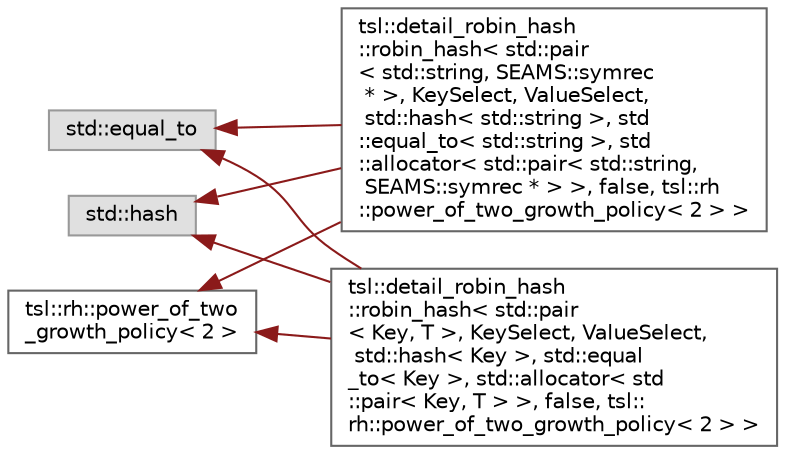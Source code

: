 digraph "Graphical Class Hierarchy"
{
 // LATEX_PDF_SIZE
  bgcolor="transparent";
  edge [fontname=Helvetica,fontsize=10,labelfontname=Helvetica,labelfontsize=10];
  node [fontname=Helvetica,fontsize=10,shape=box,height=0.2,width=0.4];
  rankdir="LR";
  Node0 [id="Node000000",label="std::equal_to",height=0.2,width=0.4,color="grey60", fillcolor="#E0E0E0", style="filled",tooltip=" "];
  Node0 -> Node1 [id="edge11_Node000000_Node000001",dir="back",color="firebrick4",style="solid",tooltip=" "];
  Node1 [id="Node000001",label="tsl::detail_robin_hash\l::robin_hash\< std::pair\l\< std::string, SEAMS::symrec\l * \>, KeySelect, ValueSelect,\l std::hash\< std::string \>, std\l::equal_to\< std::string \>, std\l::allocator\< std::pair\< std::string,\l SEAMS::symrec * \> \>, false, tsl::rh\l::power_of_two_growth_policy\< 2 \> \>",height=0.2,width=0.4,color="grey40", fillcolor="white", style="filled",URL="$classtsl_1_1detail__robin__hash_1_1robin__hash.html",tooltip=" "];
  Node0 -> Node3 [id="edge12_Node000000_Node000003",dir="back",color="firebrick4",style="solid",tooltip=" "];
  Node3 [id="Node000003",label="tsl::detail_robin_hash\l::robin_hash\< std::pair\l\< Key, T \>, KeySelect, ValueSelect,\l std::hash\< Key \>, std::equal\l_to\< Key \>, std::allocator\< std\l::pair\< Key, T \> \>, false, tsl::\lrh::power_of_two_growth_policy\< 2 \> \>",height=0.2,width=0.4,color="grey40", fillcolor="white", style="filled",URL="$classtsl_1_1detail__robin__hash_1_1robin__hash.html",tooltip=" "];
  Node2 [id="Node000002",label="std::hash",height=0.2,width=0.4,color="grey60", fillcolor="#E0E0E0", style="filled",tooltip=" "];
  Node2 -> Node1 [id="edge13_Node000002_Node000001",dir="back",color="firebrick4",style="solid",tooltip=" "];
  Node2 -> Node3 [id="edge14_Node000002_Node000003",dir="back",color="firebrick4",style="solid",tooltip=" "];
  Node4 [id="Node000004",label="tsl::rh::power_of_two\l_growth_policy\< 2 \>",height=0.2,width=0.4,color="grey40", fillcolor="white", style="filled",URL="$classtsl_1_1rh_1_1power__of__two__growth__policy.html",tooltip=" "];
  Node4 -> Node1 [id="edge15_Node000004_Node000001",dir="back",color="firebrick4",style="solid",tooltip=" "];
  Node4 -> Node3 [id="edge16_Node000004_Node000003",dir="back",color="firebrick4",style="solid",tooltip=" "];
}
